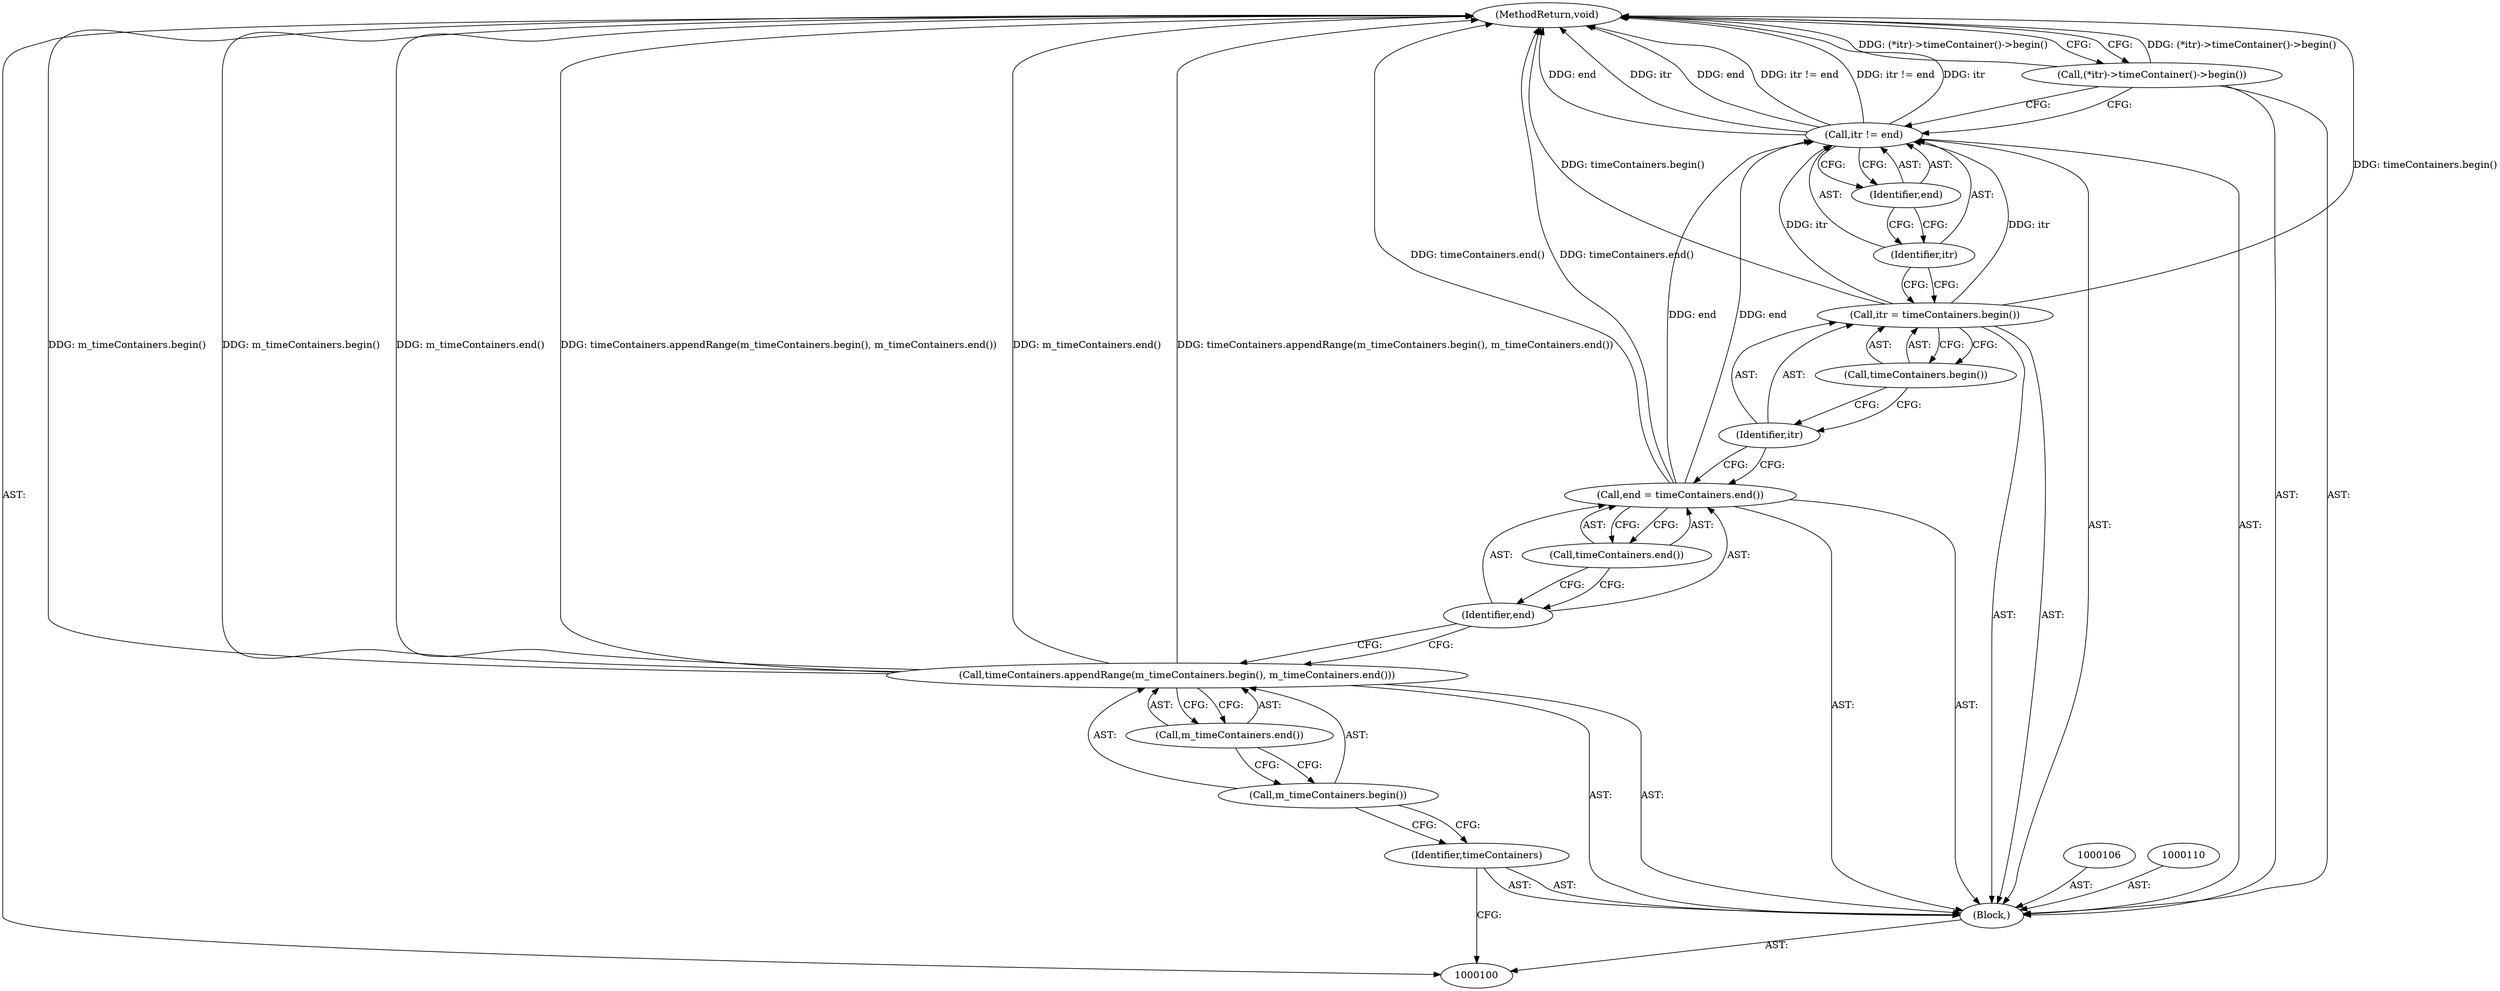 digraph "1_Chrome_f592cf6a66b63decc7e7093b36501229a5de1f1d" {
"1000118" [label="(MethodReturn,void)"];
"1000101" [label="(Block,)"];
"1000102" [label="(Identifier,timeContainers)"];
"1000104" [label="(Call,m_timeContainers.begin())"];
"1000103" [label="(Call,timeContainers.appendRange(m_timeContainers.begin(), m_timeContainers.end()))"];
"1000105" [label="(Call,m_timeContainers.end())"];
"1000107" [label="(Call,end = timeContainers.end())"];
"1000108" [label="(Identifier,end)"];
"1000109" [label="(Call,timeContainers.end())"];
"1000114" [label="(Call,itr != end)"];
"1000115" [label="(Identifier,itr)"];
"1000116" [label="(Identifier,end)"];
"1000111" [label="(Call,itr = timeContainers.begin())"];
"1000112" [label="(Identifier,itr)"];
"1000113" [label="(Call,timeContainers.begin())"];
"1000117" [label="(Call,(*itr)->timeContainer()->begin())"];
"1000118" -> "1000100"  [label="AST: "];
"1000118" -> "1000117"  [label="CFG: "];
"1000117" -> "1000118"  [label="DDG: (*itr)->timeContainer()->begin()"];
"1000103" -> "1000118"  [label="DDG: m_timeContainers.begin()"];
"1000103" -> "1000118"  [label="DDG: m_timeContainers.end()"];
"1000103" -> "1000118"  [label="DDG: timeContainers.appendRange(m_timeContainers.begin(), m_timeContainers.end())"];
"1000114" -> "1000118"  [label="DDG: itr != end"];
"1000114" -> "1000118"  [label="DDG: itr"];
"1000114" -> "1000118"  [label="DDG: end"];
"1000111" -> "1000118"  [label="DDG: timeContainers.begin()"];
"1000107" -> "1000118"  [label="DDG: timeContainers.end()"];
"1000101" -> "1000100"  [label="AST: "];
"1000102" -> "1000101"  [label="AST: "];
"1000103" -> "1000101"  [label="AST: "];
"1000106" -> "1000101"  [label="AST: "];
"1000107" -> "1000101"  [label="AST: "];
"1000110" -> "1000101"  [label="AST: "];
"1000111" -> "1000101"  [label="AST: "];
"1000114" -> "1000101"  [label="AST: "];
"1000117" -> "1000101"  [label="AST: "];
"1000102" -> "1000101"  [label="AST: "];
"1000102" -> "1000100"  [label="CFG: "];
"1000104" -> "1000102"  [label="CFG: "];
"1000104" -> "1000103"  [label="AST: "];
"1000104" -> "1000102"  [label="CFG: "];
"1000105" -> "1000104"  [label="CFG: "];
"1000103" -> "1000101"  [label="AST: "];
"1000103" -> "1000105"  [label="CFG: "];
"1000104" -> "1000103"  [label="AST: "];
"1000105" -> "1000103"  [label="AST: "];
"1000108" -> "1000103"  [label="CFG: "];
"1000103" -> "1000118"  [label="DDG: m_timeContainers.begin()"];
"1000103" -> "1000118"  [label="DDG: m_timeContainers.end()"];
"1000103" -> "1000118"  [label="DDG: timeContainers.appendRange(m_timeContainers.begin(), m_timeContainers.end())"];
"1000105" -> "1000103"  [label="AST: "];
"1000105" -> "1000104"  [label="CFG: "];
"1000103" -> "1000105"  [label="CFG: "];
"1000107" -> "1000101"  [label="AST: "];
"1000107" -> "1000109"  [label="CFG: "];
"1000108" -> "1000107"  [label="AST: "];
"1000109" -> "1000107"  [label="AST: "];
"1000112" -> "1000107"  [label="CFG: "];
"1000107" -> "1000118"  [label="DDG: timeContainers.end()"];
"1000107" -> "1000114"  [label="DDG: end"];
"1000108" -> "1000107"  [label="AST: "];
"1000108" -> "1000103"  [label="CFG: "];
"1000109" -> "1000108"  [label="CFG: "];
"1000109" -> "1000107"  [label="AST: "];
"1000109" -> "1000108"  [label="CFG: "];
"1000107" -> "1000109"  [label="CFG: "];
"1000114" -> "1000101"  [label="AST: "];
"1000114" -> "1000116"  [label="CFG: "];
"1000115" -> "1000114"  [label="AST: "];
"1000116" -> "1000114"  [label="AST: "];
"1000117" -> "1000114"  [label="CFG: "];
"1000114" -> "1000118"  [label="DDG: itr != end"];
"1000114" -> "1000118"  [label="DDG: itr"];
"1000114" -> "1000118"  [label="DDG: end"];
"1000111" -> "1000114"  [label="DDG: itr"];
"1000107" -> "1000114"  [label="DDG: end"];
"1000115" -> "1000114"  [label="AST: "];
"1000115" -> "1000111"  [label="CFG: "];
"1000116" -> "1000115"  [label="CFG: "];
"1000116" -> "1000114"  [label="AST: "];
"1000116" -> "1000115"  [label="CFG: "];
"1000114" -> "1000116"  [label="CFG: "];
"1000111" -> "1000101"  [label="AST: "];
"1000111" -> "1000113"  [label="CFG: "];
"1000112" -> "1000111"  [label="AST: "];
"1000113" -> "1000111"  [label="AST: "];
"1000115" -> "1000111"  [label="CFG: "];
"1000111" -> "1000118"  [label="DDG: timeContainers.begin()"];
"1000111" -> "1000114"  [label="DDG: itr"];
"1000112" -> "1000111"  [label="AST: "];
"1000112" -> "1000107"  [label="CFG: "];
"1000113" -> "1000112"  [label="CFG: "];
"1000113" -> "1000111"  [label="AST: "];
"1000113" -> "1000112"  [label="CFG: "];
"1000111" -> "1000113"  [label="CFG: "];
"1000117" -> "1000101"  [label="AST: "];
"1000117" -> "1000114"  [label="CFG: "];
"1000118" -> "1000117"  [label="CFG: "];
"1000117" -> "1000118"  [label="DDG: (*itr)->timeContainer()->begin()"];
}
